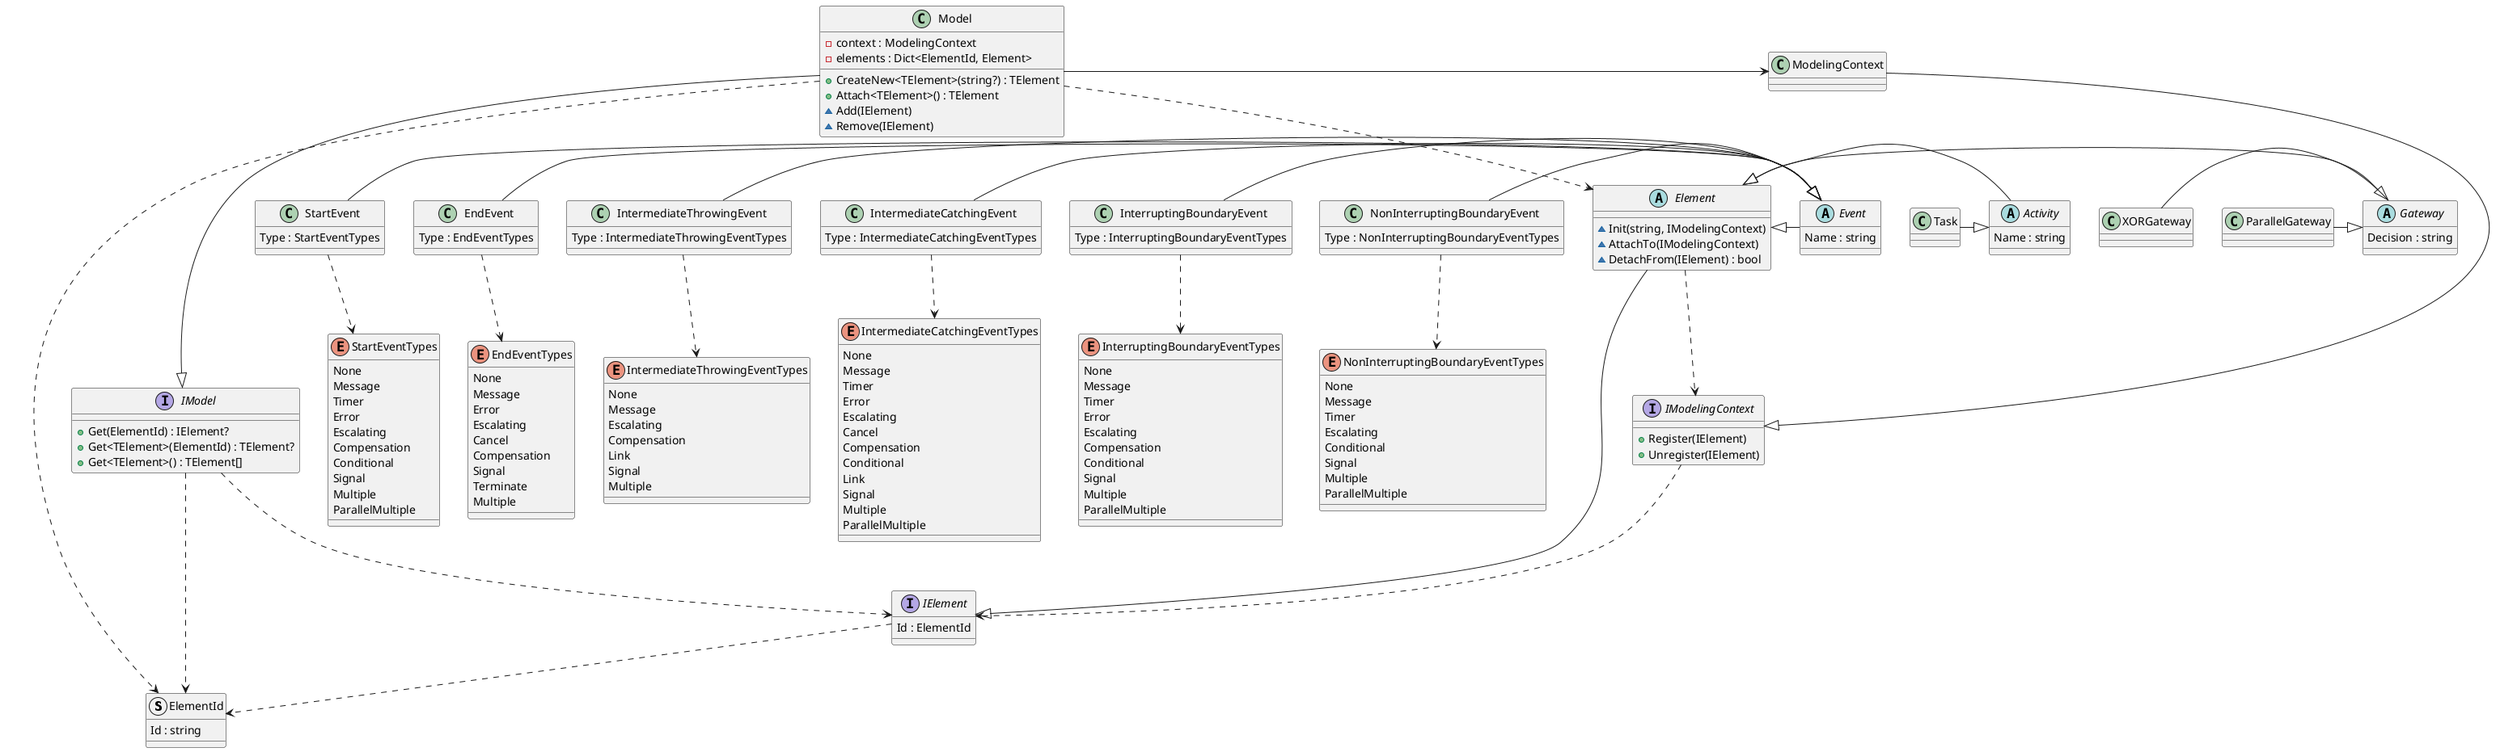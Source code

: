 @startuml

struct ElementId {
    Id : string
}

interface IElement {
    Id : ElementId
}

IElement ..> ElementId

abstract class Element
{
    ~ Init(string, IModelingContext)
    ~ AttachTo(IModelingContext)
    ~ DetachFrom(IElement) : bool
}

Element -|> IElement
Element ..> IModelingContext

interface IModel {
    + Get(ElementId) : IElement?
    + Get<TElement>(ElementId) : TElement?
    + Get<TElement>() : TElement[]
}

IModel ..> ElementId
IModel ..> IElement

interface IModelingContext {
    + Register(IElement)
    + Unregister(IElement)
}

IModelingContext ..> IElement

class ModelingContext

ModelingContext -|> IModelingContext

class Model {
    - context : ModelingContext
    - elements : Dict<ElementId, Element>

    + CreateNew<TElement>(string?) : TElement
    + Attach<TElement>() : TElement
    ~ Add(IElement)
    ~ Remove(IElement)
}

Model -|> IModel
Model -> ModelingContext
Model ..> ElementId
Model ..> Element

abstract class Event {
    Name : string
}

Event -|> Element

class StartEvent {
    Type : StartEventTypes
}

enum StartEventTypes {
    None
    Message
    Timer
    Error
    Escalating
    Compensation
    Conditional
    Signal
    Multiple
    ParallelMultiple
}

StartEvent -|> Event
StartEvent ..> StartEventTypes

class EndEvent {
    Type : EndEventTypes
}

enum EndEventTypes {
    None
    Message
    Error
    Escalating
    Cancel
    Compensation
    Signal
    Terminate
    Multiple
}

EndEvent -|> Event
EndEvent ..> EndEventTypes

class IntermediateThrowingEvent {
    Type : IntermediateThrowingEventTypes
}

enum IntermediateThrowingEventTypes {
    None
    Message
    Escalating
    Compensation
    Link
    Signal
    Multiple
}

IntermediateThrowingEvent -|> Event
IntermediateThrowingEvent ..> IntermediateThrowingEventTypes

class IntermediateCatchingEvent {
    Type : IntermediateCatchingEventTypes
}

enum IntermediateCatchingEventTypes {
    None
    Message
    Timer
    Error
    Escalating
    Cancel
    Compensation
    Conditional
    Link
    Signal
    Multiple
    ParallelMultiple
}

IntermediateCatchingEvent -|> Event
IntermediateCatchingEvent ..> IntermediateCatchingEventTypes

class InterruptingBoundaryEvent {
    Type : InterruptingBoundaryEventTypes
}

enum InterruptingBoundaryEventTypes {
    None
    Message
    Timer
    Error
    Escalating
    Compensation
    Conditional
    Signal
    Multiple
    ParallelMultiple
}

InterruptingBoundaryEvent -|> Event
InterruptingBoundaryEvent ..> InterruptingBoundaryEventTypes

class NonInterruptingBoundaryEvent {
    Type : NonInterruptingBoundaryEventTypes
}

enum NonInterruptingBoundaryEventTypes {
    None
    Message
    Timer
    Escalating
    Conditional
    Signal
    Multiple
    ParallelMultiple
}

NonInterruptingBoundaryEvent -|> Event
NonInterruptingBoundaryEvent ..> NonInterruptingBoundaryEventTypes

abstract class Activity {
    Name : string
}

Activity -|> Element

class Task

Task -|> Activity

abstract class Gateway {
    Decision : string
}

Gateway -|> Element

class XORGateway

XORGateway -|> Gateway

class ParallelGateway

ParallelGateway -|> Gateway

@enduml

